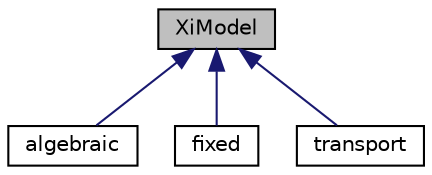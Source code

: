 digraph "XiModel"
{
  bgcolor="transparent";
  edge [fontname="Helvetica",fontsize="10",labelfontname="Helvetica",labelfontsize="10"];
  node [fontname="Helvetica",fontsize="10",shape=record];
  Node1 [label="XiModel",height=0.2,width=0.4,color="black", fillcolor="grey75", style="filled", fontcolor="black"];
  Node1 -> Node2 [dir="back",color="midnightblue",fontsize="10",style="solid",fontname="Helvetica"];
  Node2 [label="algebraic",height=0.2,width=0.4,color="black",URL="$a00035.html",tooltip="Simple algebraic model for Xi based on Gulders correlation with a linear correction function to give ..."];
  Node1 -> Node3 [dir="back",color="midnightblue",fontsize="10",style="solid",fontname="Helvetica"];
  Node3 [label="fixed",height=0.2,width=0.4,color="black",URL="$a00826.html",tooltip="Fixed value model for Xi. See XiModel.H for more details on flame wrinkling modelling. "];
  Node1 -> Node4 [dir="back",color="midnightblue",fontsize="10",style="solid",fontname="Helvetica"];
  Node4 [label="transport",height=0.2,width=0.4,color="black",URL="$a02760.html",tooltip="Simple transport model for Xi based on Gulders correlation with a linear correction function to give ..."];
}
